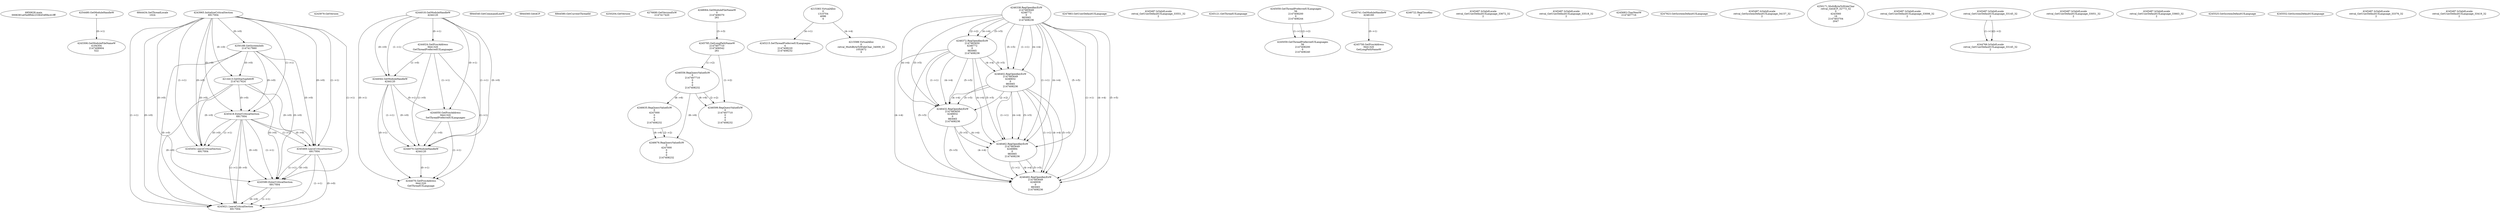 // Global SCDG with merge call
digraph {
	0 [label="6850628.main
0006381a05e9f0dc2336454f0bc41fff"]
	1 [label="4254480.GetModuleHandleW
0"]
	2 [label="6844434.SetThreadLocale
1024"]
	3 [label="4243965.InitializeCriticalSection
6917004"]
	4 [label="4243979.GetVersion
"]
	5 [label="4244018.GetModuleHandleW
4244120"]
	6 [label="4244024.GetProcAddress
9441320
GetThreadPreferredUILanguages"]
	5 -> 6 [label="(0-->1)"]
	7 [label="4244044.GetModuleHandleW
4244120"]
	5 -> 7 [label="(1-->1)"]
	5 -> 7 [label="(0-->0)"]
	6 -> 7 [label="(1-->0)"]
	8 [label="4244050.GetProcAddress
9441320
SetThreadPreferredUILanguages"]
	5 -> 8 [label="(0-->1)"]
	6 -> 8 [label="(1-->1)"]
	7 -> 8 [label="(0-->1)"]
	9 [label="4244070.GetModuleHandleW
4244120"]
	5 -> 9 [label="(1-->1)"]
	7 -> 9 [label="(1-->1)"]
	5 -> 9 [label="(0-->0)"]
	6 -> 9 [label="(1-->0)"]
	7 -> 9 [label="(0-->0)"]
	8 -> 9 [label="(1-->0)"]
	10 [label="4244076.GetProcAddress
9441320
GetThreadUILanguage"]
	5 -> 10 [label="(0-->1)"]
	6 -> 10 [label="(1-->1)"]
	7 -> 10 [label="(0-->1)"]
	8 -> 10 [label="(1-->1)"]
	9 -> 10 [label="(0-->1)"]
	11 [label="4250188.GetSystemInfo
2147417660"]
	3 -> 11 [label="(0-->0)"]
	12 [label="6844540.GetCommandLineW
"]
	13 [label="4214413.GetStartupInfoW
2147417624"]
	3 -> 13 [label="(0-->0)"]
	11 -> 13 [label="(0-->0)"]
	14 [label="6844560.GetACP
"]
	15 [label="6844580.GetCurrentThreadId
"]
	16 [label="4250204.GetVersion
"]
	17 [label="4276690.GetVersionExW
2147417420"]
	18 [label="4243306.GetModuleFileNameW
4194304
2147408904
522"]
	1 -> 18 [label="(0-->1)"]
	19 [label="4248064.GetModuleFileNameW
0
2147408370
261"]
	20 [label="4215383.VirtualAlloc
0
1310704
4096
4"]
	21 [label="4246338.RegOpenKeyExW
2147483649
4246772
0
983065
2147408236"]
	22 [label="4246372.RegOpenKeyExW
2147483650
4246772
0
983065
2147408236"]
	21 -> 22 [label="(2-->2)"]
	21 -> 22 [label="(4-->4)"]
	21 -> 22 [label="(5-->5)"]
	23 [label="4246402.RegOpenKeyExW
2147483649
4246832
0
983065
2147408236"]
	21 -> 23 [label="(1-->1)"]
	21 -> 23 [label="(4-->4)"]
	22 -> 23 [label="(4-->4)"]
	21 -> 23 [label="(5-->5)"]
	22 -> 23 [label="(5-->5)"]
	24 [label="4246432.RegOpenKeyExW
2147483650
4246832
0
983065
2147408236"]
	22 -> 24 [label="(1-->1)"]
	23 -> 24 [label="(2-->2)"]
	21 -> 24 [label="(4-->4)"]
	22 -> 24 [label="(4-->4)"]
	23 -> 24 [label="(4-->4)"]
	21 -> 24 [label="(5-->5)"]
	22 -> 24 [label="(5-->5)"]
	23 -> 24 [label="(5-->5)"]
	25 [label="4246462.RegOpenKeyExW
2147483649
4246884
0
983065
2147408236"]
	21 -> 25 [label="(1-->1)"]
	23 -> 25 [label="(1-->1)"]
	21 -> 25 [label="(4-->4)"]
	22 -> 25 [label="(4-->4)"]
	23 -> 25 [label="(4-->4)"]
	24 -> 25 [label="(4-->4)"]
	21 -> 25 [label="(5-->5)"]
	22 -> 25 [label="(5-->5)"]
	23 -> 25 [label="(5-->5)"]
	24 -> 25 [label="(5-->5)"]
	26 [label="4246492.RegOpenKeyExW
2147483649
4246936
0
983065
2147408236"]
	21 -> 26 [label="(1-->1)"]
	23 -> 26 [label="(1-->1)"]
	25 -> 26 [label="(1-->1)"]
	21 -> 26 [label="(4-->4)"]
	22 -> 26 [label="(4-->4)"]
	23 -> 26 [label="(4-->4)"]
	24 -> 26 [label="(4-->4)"]
	25 -> 26 [label="(4-->4)"]
	21 -> 26 [label="(5-->5)"]
	22 -> 26 [label="(5-->5)"]
	23 -> 26 [label="(5-->5)"]
	24 -> 26 [label="(5-->5)"]
	25 -> 26 [label="(5-->5)"]
	27 [label="4247883.GetUserDefaultUILanguage
"]
	28 [label="4245418.EnterCriticalSection
6917004"]
	3 -> 28 [label="(1-->1)"]
	3 -> 28 [label="(0-->0)"]
	11 -> 28 [label="(0-->0)"]
	13 -> 28 [label="(0-->0)"]
	29 [label="4245469.LeaveCriticalSection
6917004"]
	3 -> 29 [label="(1-->1)"]
	28 -> 29 [label="(1-->1)"]
	3 -> 29 [label="(0-->0)"]
	11 -> 29 [label="(0-->0)"]
	13 -> 29 [label="(0-->0)"]
	28 -> 29 [label="(0-->0)"]
	30 [label="4245487.IsValidLocale
retval_GetUserDefaultUILanguage_33551_32
2"]
	31 [label="4245121.GetThreadUILanguage
"]
	32 [label="4245059.GetThreadPreferredUILanguages
56
2147408200
0
2147408244"]
	33 [label="4245215.SetThreadPreferredUILanguages
4
2147408220
2147408232"]
	20 -> 33 [label="(4-->1)"]
	34 [label="4245059.GetThreadPreferredUILanguages
56
2147408200
0
2147408240"]
	32 -> 34 [label="(1-->1)"]
	32 -> 34 [label="(2-->2)"]
	35 [label="4245580.EnterCriticalSection
6917004"]
	3 -> 35 [label="(1-->1)"]
	28 -> 35 [label="(1-->1)"]
	29 -> 35 [label="(1-->1)"]
	3 -> 35 [label="(0-->0)"]
	11 -> 35 [label="(0-->0)"]
	13 -> 35 [label="(0-->0)"]
	28 -> 35 [label="(0-->0)"]
	29 -> 35 [label="(0-->0)"]
	36 [label="4245621.LeaveCriticalSection
6917004"]
	3 -> 36 [label="(1-->1)"]
	28 -> 36 [label="(1-->1)"]
	29 -> 36 [label="(1-->1)"]
	35 -> 36 [label="(1-->1)"]
	3 -> 36 [label="(0-->0)"]
	11 -> 36 [label="(0-->0)"]
	13 -> 36 [label="(0-->0)"]
	28 -> 36 [label="(0-->0)"]
	29 -> 36 [label="(0-->0)"]
	35 -> 36 [label="(0-->0)"]
	37 [label="4245741.GetModuleHandleW
4246160"]
	38 [label="4245758.GetProcAddress
9441320
GetLongPathNameW"]
	37 -> 38 [label="(0-->1)"]
	39 [label="4245785.GetLongPathNameW
2147407710
2147406542
261"]
	19 -> 39 [label="(3-->3)"]
	40 [label="4246556.RegQueryValueExW
0
2147407710
0
0
0
2147408232"]
	39 -> 40 [label="(1-->2)"]
	41 [label="4246599.RegQueryValueExW
0
2147407710
0
0
0
2147408232"]
	39 -> 41 [label="(1-->2)"]
	40 -> 41 [label="(2-->2)"]
	40 -> 41 [label="(6-->6)"]
	42 [label="4246722.RegCloseKey
0"]
	43 [label="4245487.IsValidLocale
retval_GetUserDefaultUILanguage_33672_32
2"]
	44 [label="4246635.RegQueryValueExW
0
4247000
0
0
0
2147408232"]
	40 -> 44 [label="(6-->6)"]
	45 [label="4245487.IsValidLocale
retval_GetUserDefaultUILanguage_33518_32
2"]
	46 [label="4245683.CharNextW
2147407716"]
	47 [label="4245454.LeaveCriticalSection
6917004"]
	3 -> 47 [label="(1-->1)"]
	28 -> 47 [label="(1-->1)"]
	3 -> 47 [label="(0-->0)"]
	11 -> 47 [label="(0-->0)"]
	13 -> 47 [label="(0-->0)"]
	28 -> 47 [label="(0-->0)"]
	48 [label="4247923.GetSystemDefaultUILanguage
"]
	49 [label="4245487.IsValidLocale
retval_GetSystemDefaultUILanguage_34157_32
2"]
	50 [label="4250171.MultiByteToWideChar
retval_GetACP_32773_32
0
4243560
16
2147403704
2047"]
	51 [label="4215588.VirtualAlloc
0
retval_MultiByteToWideChar_34009_32
1052672
4"]
	20 -> 51 [label="(4-->4)"]
	52 [label="4245487.IsValidLocale
retval_GetUserDefaultUILanguage_33006_32
2"]
	53 [label="4245487.IsValidLocale
retval_GetUserDefaultUILanguage_33145_32
2"]
	54 [label="4245487.IsValidLocale
retval_GetUserDefaultUILanguage_33051_32
2"]
	55 [label="4245487.IsValidLocale
retval_GetUserDefaultUILanguage_33663_32
2"]
	56 [label="4244766.IsValidLocale
retval_GetUserDefaultUILanguage_33145_32
2"]
	53 -> 56 [label="(1-->1)"]
	53 -> 56 [label="(2-->2)"]
	57 [label="4245525.GetSystemDefaultUILanguage
"]
	58 [label="4245552.GetSystemDefaultUILanguage
"]
	59 [label="4245487.IsValidLocale
retval_GetUserDefaultUILanguage_33376_32
2"]
	60 [label="4246676.RegQueryValueExW
0
4247000
0
0
0
2147408232"]
	44 -> 60 [label="(2-->2)"]
	40 -> 60 [label="(6-->6)"]
	44 -> 60 [label="(6-->6)"]
	61 [label="4245487.IsValidLocale
retval_GetUserDefaultUILanguage_33419_32
2"]
}
